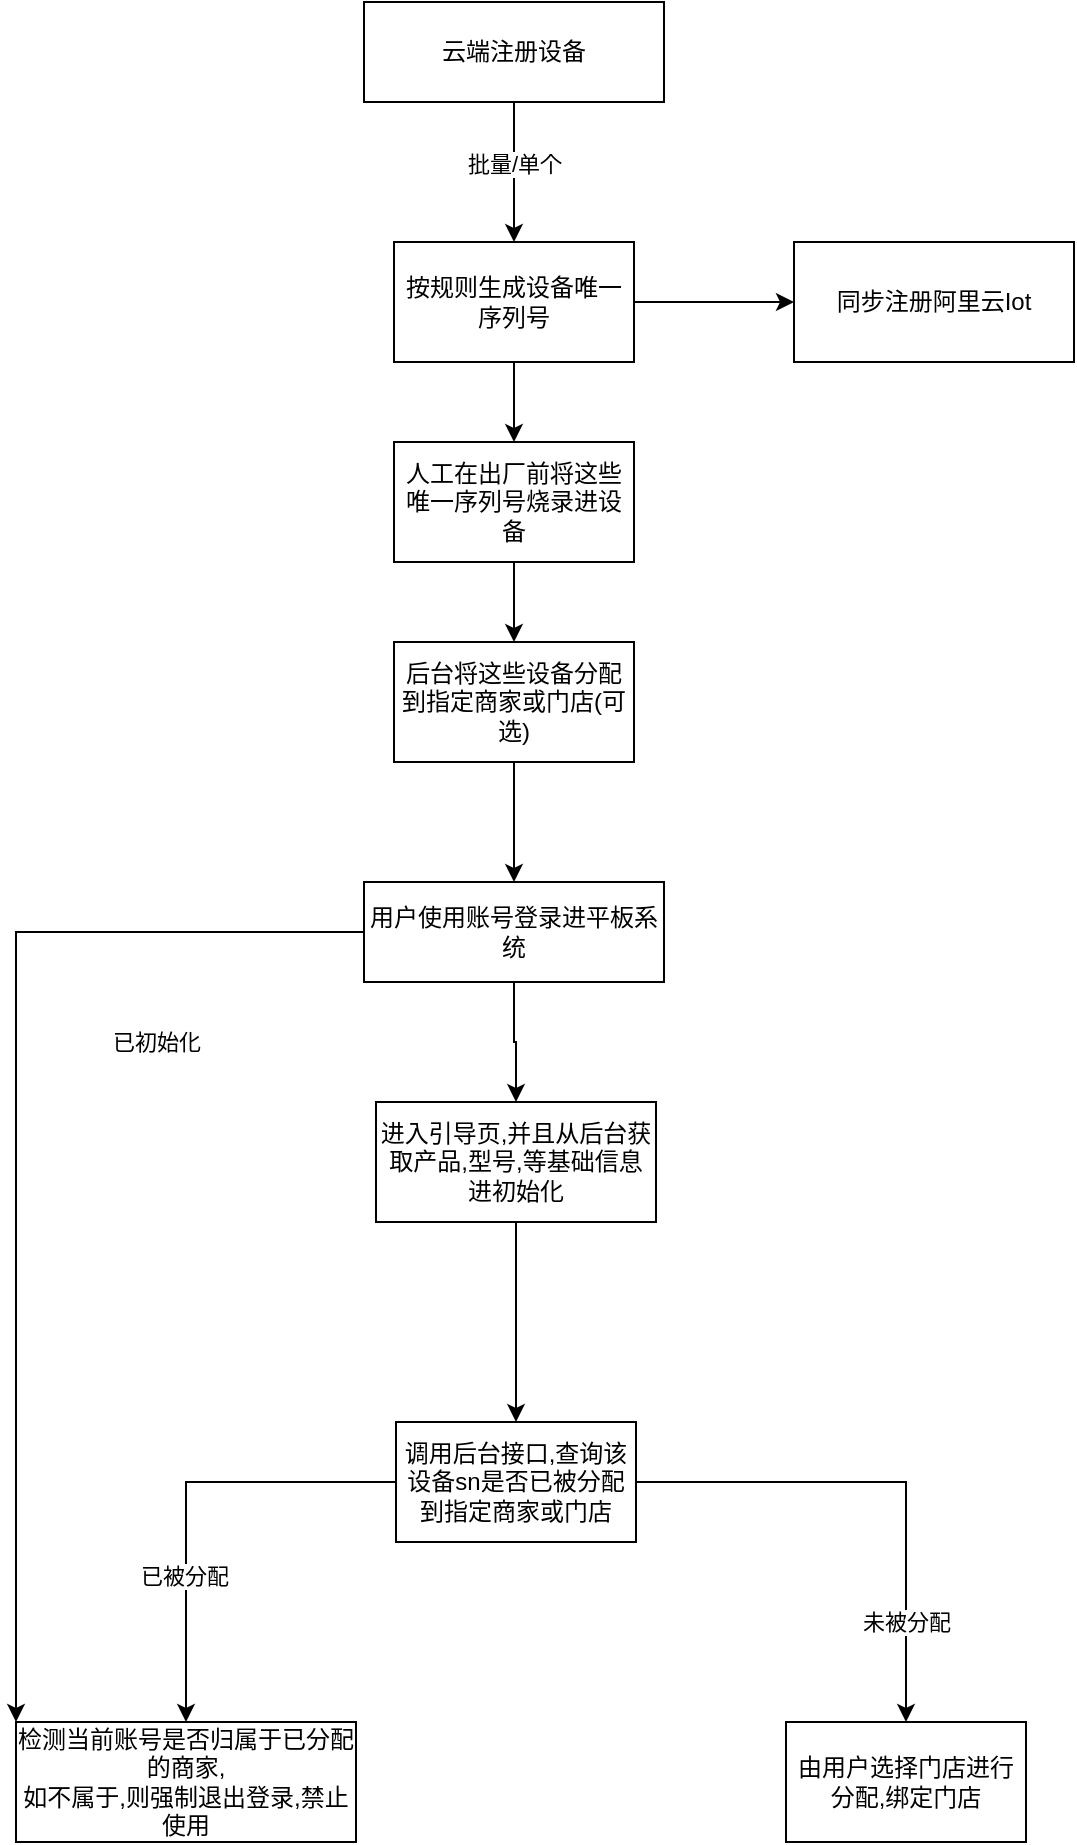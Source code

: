 <mxfile version="26.0.11">
  <diagram id="C5RBs43oDa-KdzZeNtuy" name="Page-1">
    <mxGraphModel dx="1426" dy="781" grid="1" gridSize="10" guides="1" tooltips="1" connect="1" arrows="1" fold="1" page="1" pageScale="1" pageWidth="827" pageHeight="1169" math="0" shadow="0">
      <root>
        <mxCell id="WIyWlLk6GJQsqaUBKTNV-0" />
        <mxCell id="WIyWlLk6GJQsqaUBKTNV-1" parent="WIyWlLk6GJQsqaUBKTNV-0" />
        <mxCell id="HccrIyST9DHxjyB6C3b5-8" value="" style="edgeStyle=orthogonalEdgeStyle;rounded=0;orthogonalLoop=1;jettySize=auto;html=1;" edge="1" parent="WIyWlLk6GJQsqaUBKTNV-1" source="HccrIyST9DHxjyB6C3b5-2" target="HccrIyST9DHxjyB6C3b5-7">
          <mxGeometry relative="1" as="geometry" />
        </mxCell>
        <mxCell id="HccrIyST9DHxjyB6C3b5-16" value="批量/单个" style="edgeLabel;html=1;align=center;verticalAlign=middle;resizable=0;points=[];" vertex="1" connectable="0" parent="HccrIyST9DHxjyB6C3b5-8">
          <mxGeometry x="-0.387" y="-2" relative="1" as="geometry">
            <mxPoint x="2" y="9" as="offset" />
          </mxGeometry>
        </mxCell>
        <mxCell id="HccrIyST9DHxjyB6C3b5-2" value="云端注册设备" style="rounded=0;whiteSpace=wrap;html=1;" vertex="1" parent="WIyWlLk6GJQsqaUBKTNV-1">
          <mxGeometry x="294" y="50" width="150" height="50" as="geometry" />
        </mxCell>
        <mxCell id="HccrIyST9DHxjyB6C3b5-18" value="" style="edgeStyle=orthogonalEdgeStyle;rounded=0;orthogonalLoop=1;jettySize=auto;html=1;" edge="1" parent="WIyWlLk6GJQsqaUBKTNV-1" source="HccrIyST9DHxjyB6C3b5-7" target="HccrIyST9DHxjyB6C3b5-17">
          <mxGeometry relative="1" as="geometry" />
        </mxCell>
        <mxCell id="HccrIyST9DHxjyB6C3b5-20" value="" style="edgeStyle=orthogonalEdgeStyle;rounded=0;orthogonalLoop=1;jettySize=auto;html=1;" edge="1" parent="WIyWlLk6GJQsqaUBKTNV-1" source="HccrIyST9DHxjyB6C3b5-7" target="HccrIyST9DHxjyB6C3b5-19">
          <mxGeometry relative="1" as="geometry" />
        </mxCell>
        <mxCell id="HccrIyST9DHxjyB6C3b5-7" value="按规则生成设备唯一序列号" style="whiteSpace=wrap;html=1;rounded=0;" vertex="1" parent="WIyWlLk6GJQsqaUBKTNV-1">
          <mxGeometry x="309" y="170" width="120" height="60" as="geometry" />
        </mxCell>
        <mxCell id="HccrIyST9DHxjyB6C3b5-17" value="同步注册阿里云Iot" style="whiteSpace=wrap;html=1;rounded=0;" vertex="1" parent="WIyWlLk6GJQsqaUBKTNV-1">
          <mxGeometry x="509" y="170" width="140" height="60" as="geometry" />
        </mxCell>
        <mxCell id="HccrIyST9DHxjyB6C3b5-22" value="" style="edgeStyle=orthogonalEdgeStyle;rounded=0;orthogonalLoop=1;jettySize=auto;html=1;" edge="1" parent="WIyWlLk6GJQsqaUBKTNV-1" source="HccrIyST9DHxjyB6C3b5-19" target="HccrIyST9DHxjyB6C3b5-21">
          <mxGeometry relative="1" as="geometry" />
        </mxCell>
        <mxCell id="HccrIyST9DHxjyB6C3b5-19" value="人工在出厂前将这些唯一序列号烧录进设备" style="whiteSpace=wrap;html=1;rounded=0;" vertex="1" parent="WIyWlLk6GJQsqaUBKTNV-1">
          <mxGeometry x="309" y="270" width="120" height="60" as="geometry" />
        </mxCell>
        <mxCell id="HccrIyST9DHxjyB6C3b5-58" value="" style="edgeStyle=orthogonalEdgeStyle;rounded=0;orthogonalLoop=1;jettySize=auto;html=1;entryX=0.5;entryY=0;entryDx=0;entryDy=0;" edge="1" parent="WIyWlLk6GJQsqaUBKTNV-1" source="HccrIyST9DHxjyB6C3b5-21" target="HccrIyST9DHxjyB6C3b5-26">
          <mxGeometry relative="1" as="geometry">
            <mxPoint x="589" y="360" as="targetPoint" />
          </mxGeometry>
        </mxCell>
        <mxCell id="HccrIyST9DHxjyB6C3b5-21" value="后台将这些设备分配到指定商家或门店(可选)" style="whiteSpace=wrap;html=1;rounded=0;" vertex="1" parent="WIyWlLk6GJQsqaUBKTNV-1">
          <mxGeometry x="309" y="370" width="120" height="60" as="geometry" />
        </mxCell>
        <mxCell id="HccrIyST9DHxjyB6C3b5-32" value="" style="edgeStyle=orthogonalEdgeStyle;rounded=0;orthogonalLoop=1;jettySize=auto;html=1;" edge="1" parent="WIyWlLk6GJQsqaUBKTNV-1" source="HccrIyST9DHxjyB6C3b5-59" target="HccrIyST9DHxjyB6C3b5-31">
          <mxGeometry relative="1" as="geometry" />
        </mxCell>
        <mxCell id="HccrIyST9DHxjyB6C3b5-55" value="" style="edgeStyle=orthogonalEdgeStyle;rounded=0;orthogonalLoop=1;jettySize=auto;html=1;entryX=0;entryY=0;entryDx=0;entryDy=0;exitX=0;exitY=0.5;exitDx=0;exitDy=0;" edge="1" parent="WIyWlLk6GJQsqaUBKTNV-1" source="HccrIyST9DHxjyB6C3b5-26" target="HccrIyST9DHxjyB6C3b5-33">
          <mxGeometry relative="1" as="geometry">
            <mxPoint x="310" y="513.5" as="sourcePoint" />
            <mxPoint x="630" y="515" as="targetPoint" />
            <Array as="points">
              <mxPoint x="230" y="515" />
              <mxPoint x="230" y="515" />
              <mxPoint x="120" y="515" />
            </Array>
          </mxGeometry>
        </mxCell>
        <mxCell id="HccrIyST9DHxjyB6C3b5-56" value="已初始化" style="edgeLabel;html=1;align=center;verticalAlign=middle;resizable=0;points=[];" vertex="1" connectable="0" parent="HccrIyST9DHxjyB6C3b5-55">
          <mxGeometry x="-0.159" y="3" relative="1" as="geometry">
            <mxPoint x="67" y="-11" as="offset" />
          </mxGeometry>
        </mxCell>
        <mxCell id="HccrIyST9DHxjyB6C3b5-26" value="用户使用账号登录进平板系统" style="rounded=0;whiteSpace=wrap;html=1;" vertex="1" parent="WIyWlLk6GJQsqaUBKTNV-1">
          <mxGeometry x="294" y="490" width="150" height="50" as="geometry" />
        </mxCell>
        <mxCell id="HccrIyST9DHxjyB6C3b5-34" value="" style="edgeStyle=orthogonalEdgeStyle;rounded=0;orthogonalLoop=1;jettySize=auto;html=1;" edge="1" parent="WIyWlLk6GJQsqaUBKTNV-1" source="HccrIyST9DHxjyB6C3b5-31" target="HccrIyST9DHxjyB6C3b5-33">
          <mxGeometry relative="1" as="geometry" />
        </mxCell>
        <mxCell id="HccrIyST9DHxjyB6C3b5-35" value="已被分配" style="edgeLabel;html=1;align=center;verticalAlign=middle;resizable=0;points=[];" vertex="1" connectable="0" parent="HccrIyST9DHxjyB6C3b5-34">
          <mxGeometry x="-0.05" y="-1" relative="1" as="geometry">
            <mxPoint y="45" as="offset" />
          </mxGeometry>
        </mxCell>
        <mxCell id="HccrIyST9DHxjyB6C3b5-33" value="检测当前账号是否归属于已分配的商家,&lt;div&gt;如不属于,则强制退出登录,禁止使用&lt;/div&gt;" style="whiteSpace=wrap;html=1;rounded=0;" vertex="1" parent="WIyWlLk6GJQsqaUBKTNV-1">
          <mxGeometry x="120" y="910" width="170" height="60" as="geometry" />
        </mxCell>
        <mxCell id="HccrIyST9DHxjyB6C3b5-41" value="" style="edgeStyle=orthogonalEdgeStyle;rounded=0;orthogonalLoop=1;jettySize=auto;html=1;" edge="1" parent="WIyWlLk6GJQsqaUBKTNV-1" source="HccrIyST9DHxjyB6C3b5-31" target="HccrIyST9DHxjyB6C3b5-40">
          <mxGeometry relative="1" as="geometry" />
        </mxCell>
        <mxCell id="HccrIyST9DHxjyB6C3b5-42" value="未被分配" style="edgeLabel;html=1;align=center;verticalAlign=middle;resizable=0;points=[];" vertex="1" connectable="0" parent="HccrIyST9DHxjyB6C3b5-41">
          <mxGeometry x="-0.1" y="-1" relative="1" as="geometry">
            <mxPoint x="20" y="69" as="offset" />
          </mxGeometry>
        </mxCell>
        <mxCell id="HccrIyST9DHxjyB6C3b5-31" value="调用后台接口,查询该设备sn是否已被分配到指定商家或门店" style="whiteSpace=wrap;html=1;rounded=0;" vertex="1" parent="WIyWlLk6GJQsqaUBKTNV-1">
          <mxGeometry x="310" y="760" width="120" height="60" as="geometry" />
        </mxCell>
        <mxCell id="HccrIyST9DHxjyB6C3b5-40" value="由用户选择门店进行分配,绑定门店" style="whiteSpace=wrap;html=1;rounded=0;" vertex="1" parent="WIyWlLk6GJQsqaUBKTNV-1">
          <mxGeometry x="505" y="910" width="120" height="60" as="geometry" />
        </mxCell>
        <mxCell id="HccrIyST9DHxjyB6C3b5-60" value="" style="edgeStyle=orthogonalEdgeStyle;rounded=0;orthogonalLoop=1;jettySize=auto;html=1;" edge="1" parent="WIyWlLk6GJQsqaUBKTNV-1" source="HccrIyST9DHxjyB6C3b5-26" target="HccrIyST9DHxjyB6C3b5-59">
          <mxGeometry relative="1" as="geometry">
            <mxPoint x="369" y="540" as="sourcePoint" />
            <mxPoint x="370" y="760" as="targetPoint" />
          </mxGeometry>
        </mxCell>
        <mxCell id="HccrIyST9DHxjyB6C3b5-59" value="进入引导页,并且从后台获取产品,型号,等基础信息进初始化" style="rounded=0;whiteSpace=wrap;html=1;" vertex="1" parent="WIyWlLk6GJQsqaUBKTNV-1">
          <mxGeometry x="300" y="600" width="140" height="60" as="geometry" />
        </mxCell>
      </root>
    </mxGraphModel>
  </diagram>
</mxfile>
